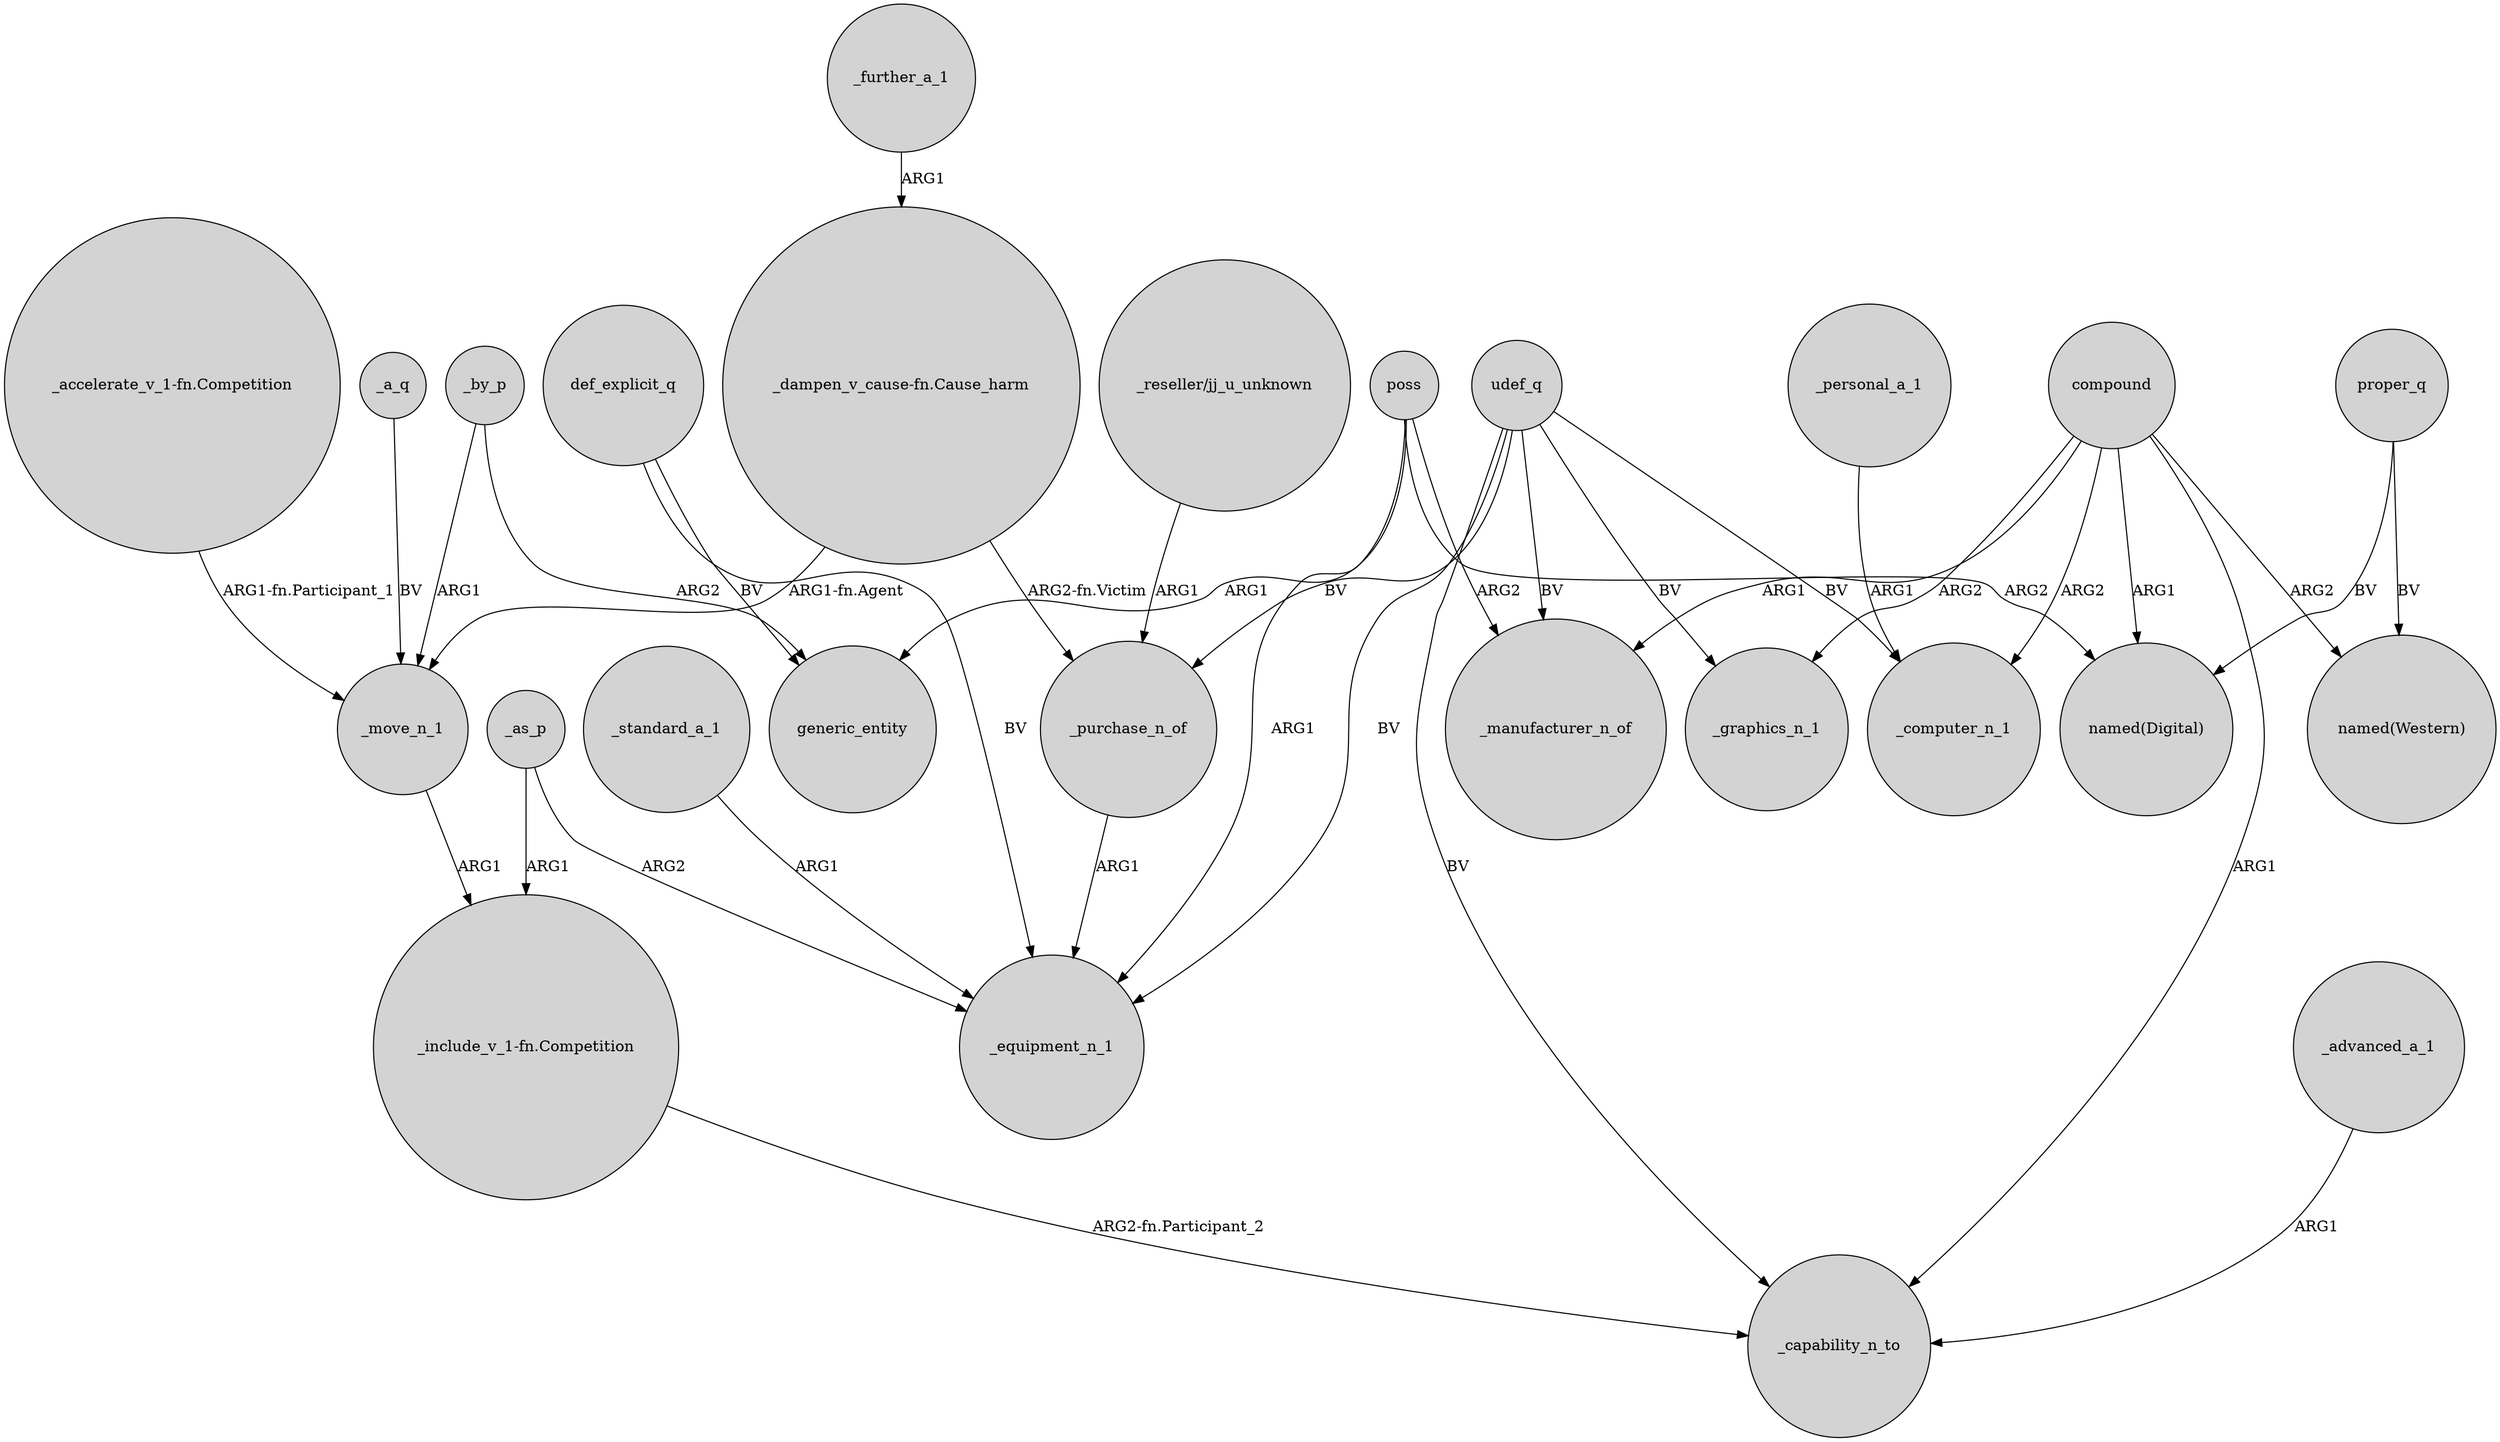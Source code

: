 digraph {
	node [shape=circle style=filled]
	udef_q -> _equipment_n_1 [label=BV]
	def_explicit_q -> generic_entity [label=BV]
	_as_p -> "_include_v_1-fn.Competition" [label=ARG1]
	poss -> _equipment_n_1 [label=ARG1]
	_by_p -> _move_n_1 [label=ARG1]
	"_dampen_v_cause-fn.Cause_harm" -> _purchase_n_of [label="ARG2-fn.Victim"]
	proper_q -> "named(Western)" [label=BV]
	udef_q -> _graphics_n_1 [label=BV]
	compound -> _computer_n_1 [label=ARG2]
	_standard_a_1 -> _equipment_n_1 [label=ARG1]
	compound -> _capability_n_to [label=ARG1]
	"_dampen_v_cause-fn.Cause_harm" -> _move_n_1 [label="ARG1-fn.Agent"]
	def_explicit_q -> _equipment_n_1 [label=BV]
	poss -> generic_entity [label=ARG1]
	"_reseller/jj_u_unknown" -> _purchase_n_of [label=ARG1]
	"_include_v_1-fn.Competition" -> _capability_n_to [label="ARG2-fn.Participant_2"]
	proper_q -> "named(Digital)" [label=BV]
	udef_q -> _purchase_n_of [label=BV]
	udef_q -> _capability_n_to [label=BV]
	_by_p -> generic_entity [label=ARG2]
	_advanced_a_1 -> _capability_n_to [label=ARG1]
	udef_q -> _manufacturer_n_of [label=BV]
	_further_a_1 -> "_dampen_v_cause-fn.Cause_harm" [label=ARG1]
	compound -> _graphics_n_1 [label=ARG2]
	udef_q -> _computer_n_1 [label=BV]
	_personal_a_1 -> _computer_n_1 [label=ARG1]
	poss -> "named(Digital)" [label=ARG2]
	compound -> "named(Digital)" [label=ARG1]
	poss -> _manufacturer_n_of [label=ARG2]
	compound -> "named(Western)" [label=ARG2]
	_a_q -> _move_n_1 [label=BV]
	compound -> _manufacturer_n_of [label=ARG1]
	"_accelerate_v_1-fn.Competition" -> _move_n_1 [label="ARG1-fn.Participant_1"]
	_as_p -> _equipment_n_1 [label=ARG2]
	_purchase_n_of -> _equipment_n_1 [label=ARG1]
	_move_n_1 -> "_include_v_1-fn.Competition" [label=ARG1]
}
